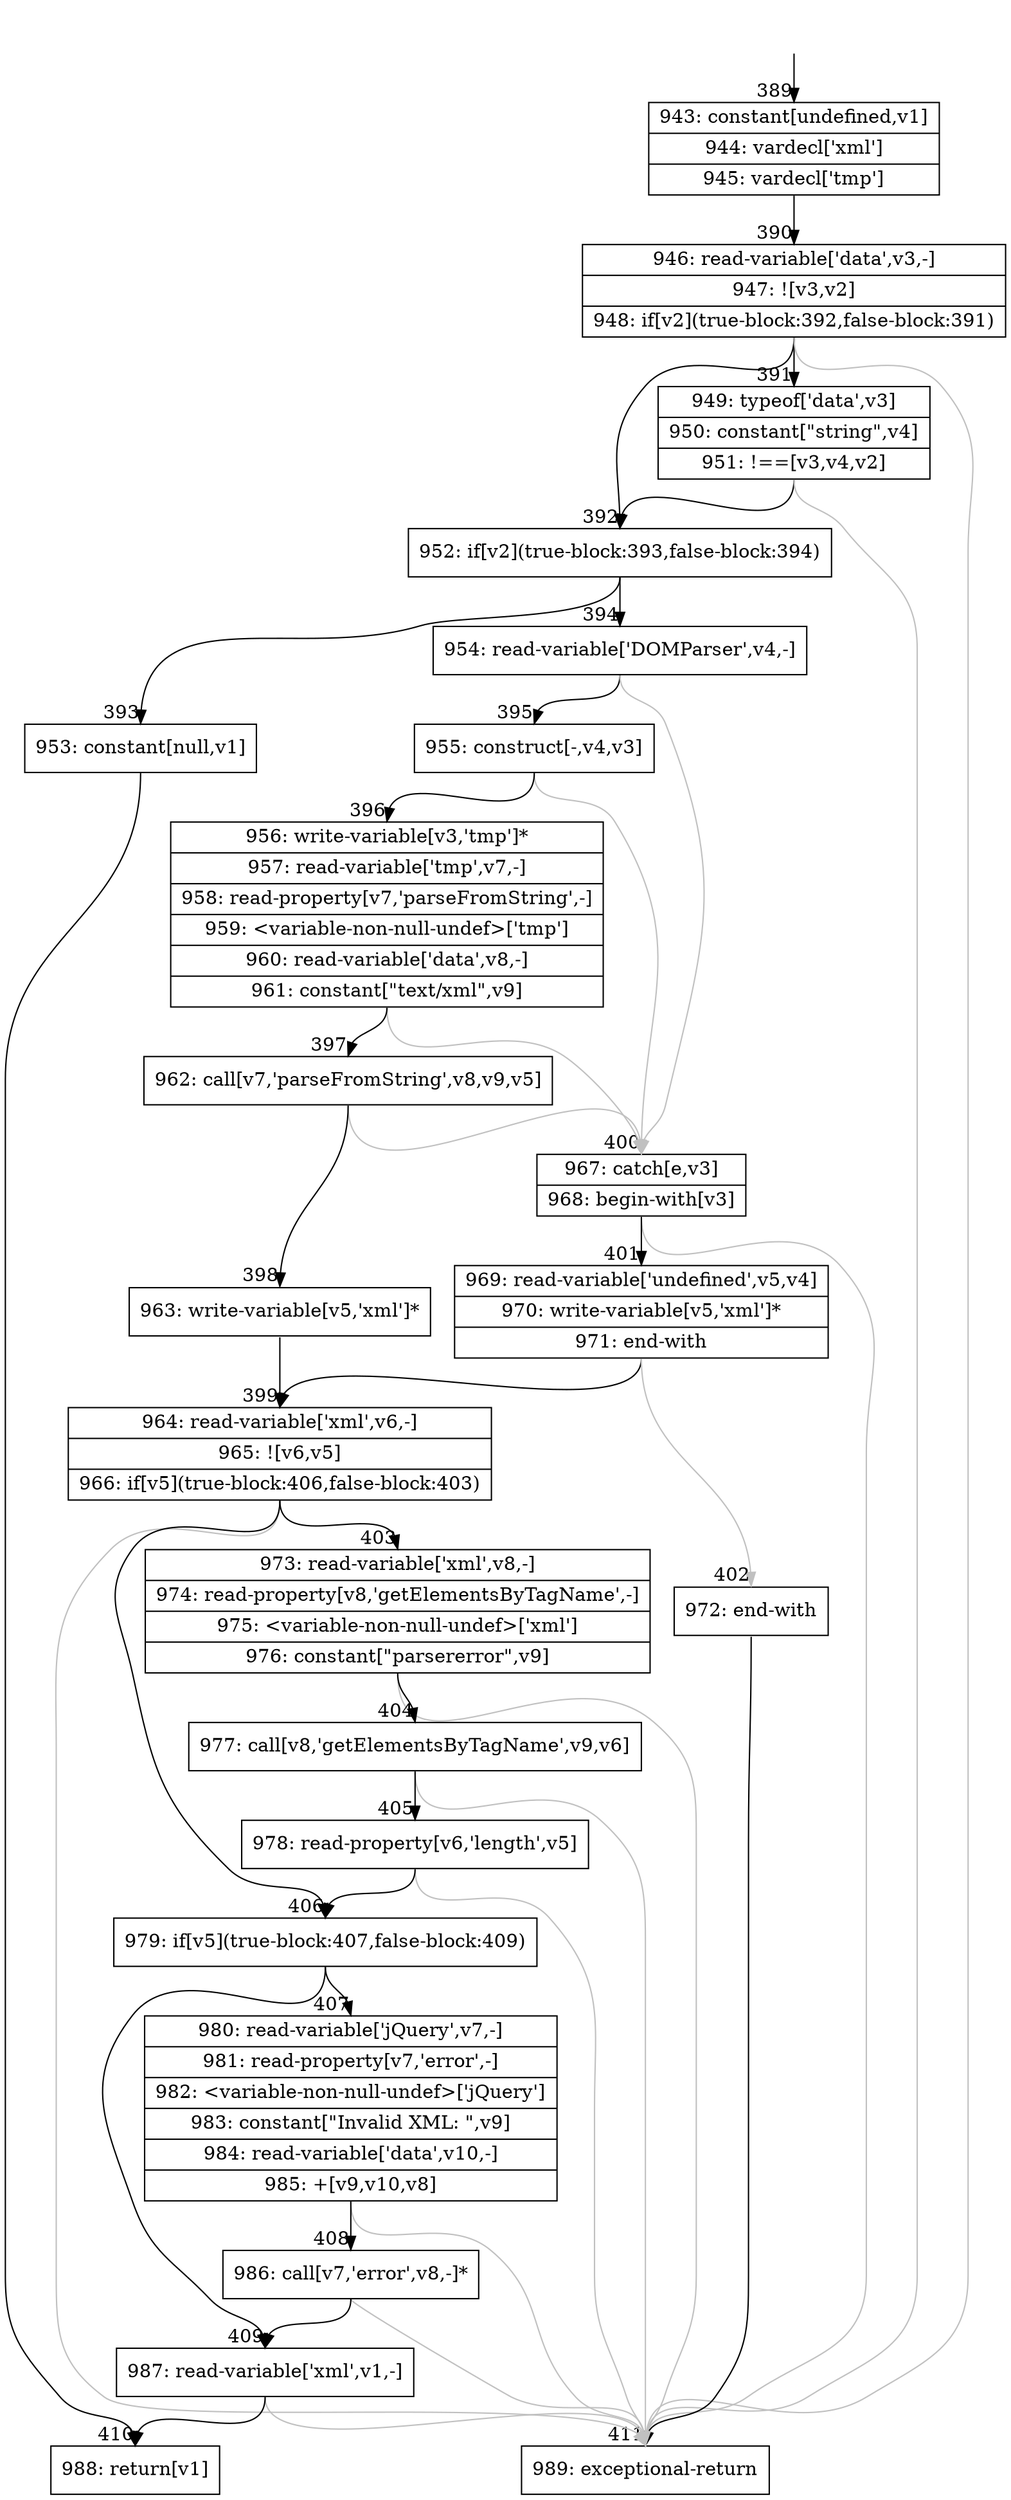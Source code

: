 digraph {
rankdir="TD"
BB_entry30[shape=none,label=""];
BB_entry30 -> BB389 [tailport=s, headport=n, headlabel="    389"]
BB389 [shape=record label="{943: constant[undefined,v1]|944: vardecl['xml']|945: vardecl['tmp']}" ] 
BB389 -> BB390 [tailport=s, headport=n, headlabel="      390"]
BB390 [shape=record label="{946: read-variable['data',v3,-]|947: ![v3,v2]|948: if[v2](true-block:392,false-block:391)}" ] 
BB390 -> BB392 [tailport=s, headport=n, headlabel="      392"]
BB390 -> BB391 [tailport=s, headport=n, headlabel="      391"]
BB390 -> BB411 [tailport=s, headport=n, color=gray, headlabel="      411"]
BB391 [shape=record label="{949: typeof['data',v3]|950: constant[\"string\",v4]|951: !==[v3,v4,v2]}" ] 
BB391 -> BB392 [tailport=s, headport=n]
BB391 -> BB411 [tailport=s, headport=n, color=gray]
BB392 [shape=record label="{952: if[v2](true-block:393,false-block:394)}" ] 
BB392 -> BB393 [tailport=s, headport=n, headlabel="      393"]
BB392 -> BB394 [tailport=s, headport=n, headlabel="      394"]
BB393 [shape=record label="{953: constant[null,v1]}" ] 
BB393 -> BB410 [tailport=s, headport=n, headlabel="      410"]
BB394 [shape=record label="{954: read-variable['DOMParser',v4,-]}" ] 
BB394 -> BB395 [tailport=s, headport=n, headlabel="      395"]
BB394 -> BB400 [tailport=s, headport=n, color=gray, headlabel="      400"]
BB395 [shape=record label="{955: construct[-,v4,v3]}" ] 
BB395 -> BB396 [tailport=s, headport=n, headlabel="      396"]
BB395 -> BB400 [tailport=s, headport=n, color=gray]
BB396 [shape=record label="{956: write-variable[v3,'tmp']*|957: read-variable['tmp',v7,-]|958: read-property[v7,'parseFromString',-]|959: \<variable-non-null-undef\>['tmp']|960: read-variable['data',v8,-]|961: constant[\"text/xml\",v9]}" ] 
BB396 -> BB397 [tailport=s, headport=n, headlabel="      397"]
BB396 -> BB400 [tailport=s, headport=n, color=gray]
BB397 [shape=record label="{962: call[v7,'parseFromString',v8,v9,v5]}" ] 
BB397 -> BB398 [tailport=s, headport=n, headlabel="      398"]
BB397 -> BB400 [tailport=s, headport=n, color=gray]
BB398 [shape=record label="{963: write-variable[v5,'xml']*}" ] 
BB398 -> BB399 [tailport=s, headport=n, headlabel="      399"]
BB399 [shape=record label="{964: read-variable['xml',v6,-]|965: ![v6,v5]|966: if[v5](true-block:406,false-block:403)}" ] 
BB399 -> BB406 [tailport=s, headport=n, headlabel="      406"]
BB399 -> BB403 [tailport=s, headport=n, headlabel="      403"]
BB399 -> BB411 [tailport=s, headport=n, color=gray]
BB400 [shape=record label="{967: catch[e,v3]|968: begin-with[v3]}" ] 
BB400 -> BB401 [tailport=s, headport=n, headlabel="      401"]
BB400 -> BB411 [tailport=s, headport=n, color=gray]
BB401 [shape=record label="{969: read-variable['undefined',v5,v4]|970: write-variable[v5,'xml']*|971: end-with}" ] 
BB401 -> BB399 [tailport=s, headport=n]
BB401 -> BB402 [tailport=s, headport=n, color=gray, headlabel="      402"]
BB402 [shape=record label="{972: end-with}" ] 
BB402 -> BB411 [tailport=s, headport=n]
BB403 [shape=record label="{973: read-variable['xml',v8,-]|974: read-property[v8,'getElementsByTagName',-]|975: \<variable-non-null-undef\>['xml']|976: constant[\"parsererror\",v9]}" ] 
BB403 -> BB404 [tailport=s, headport=n, headlabel="      404"]
BB403 -> BB411 [tailport=s, headport=n, color=gray]
BB404 [shape=record label="{977: call[v8,'getElementsByTagName',v9,v6]}" ] 
BB404 -> BB405 [tailport=s, headport=n, headlabel="      405"]
BB404 -> BB411 [tailport=s, headport=n, color=gray]
BB405 [shape=record label="{978: read-property[v6,'length',v5]}" ] 
BB405 -> BB406 [tailport=s, headport=n]
BB405 -> BB411 [tailport=s, headport=n, color=gray]
BB406 [shape=record label="{979: if[v5](true-block:407,false-block:409)}" ] 
BB406 -> BB407 [tailport=s, headport=n, headlabel="      407"]
BB406 -> BB409 [tailport=s, headport=n, headlabel="      409"]
BB407 [shape=record label="{980: read-variable['jQuery',v7,-]|981: read-property[v7,'error',-]|982: \<variable-non-null-undef\>['jQuery']|983: constant[\"Invalid XML: \",v9]|984: read-variable['data',v10,-]|985: +[v9,v10,v8]}" ] 
BB407 -> BB408 [tailport=s, headport=n, headlabel="      408"]
BB407 -> BB411 [tailport=s, headport=n, color=gray]
BB408 [shape=record label="{986: call[v7,'error',v8,-]*}" ] 
BB408 -> BB409 [tailport=s, headport=n]
BB408 -> BB411 [tailport=s, headport=n, color=gray]
BB409 [shape=record label="{987: read-variable['xml',v1,-]}" ] 
BB409 -> BB410 [tailport=s, headport=n]
BB409 -> BB411 [tailport=s, headport=n, color=gray]
BB410 [shape=record label="{988: return[v1]}" ] 
BB411 [shape=record label="{989: exceptional-return}" ] 
}

